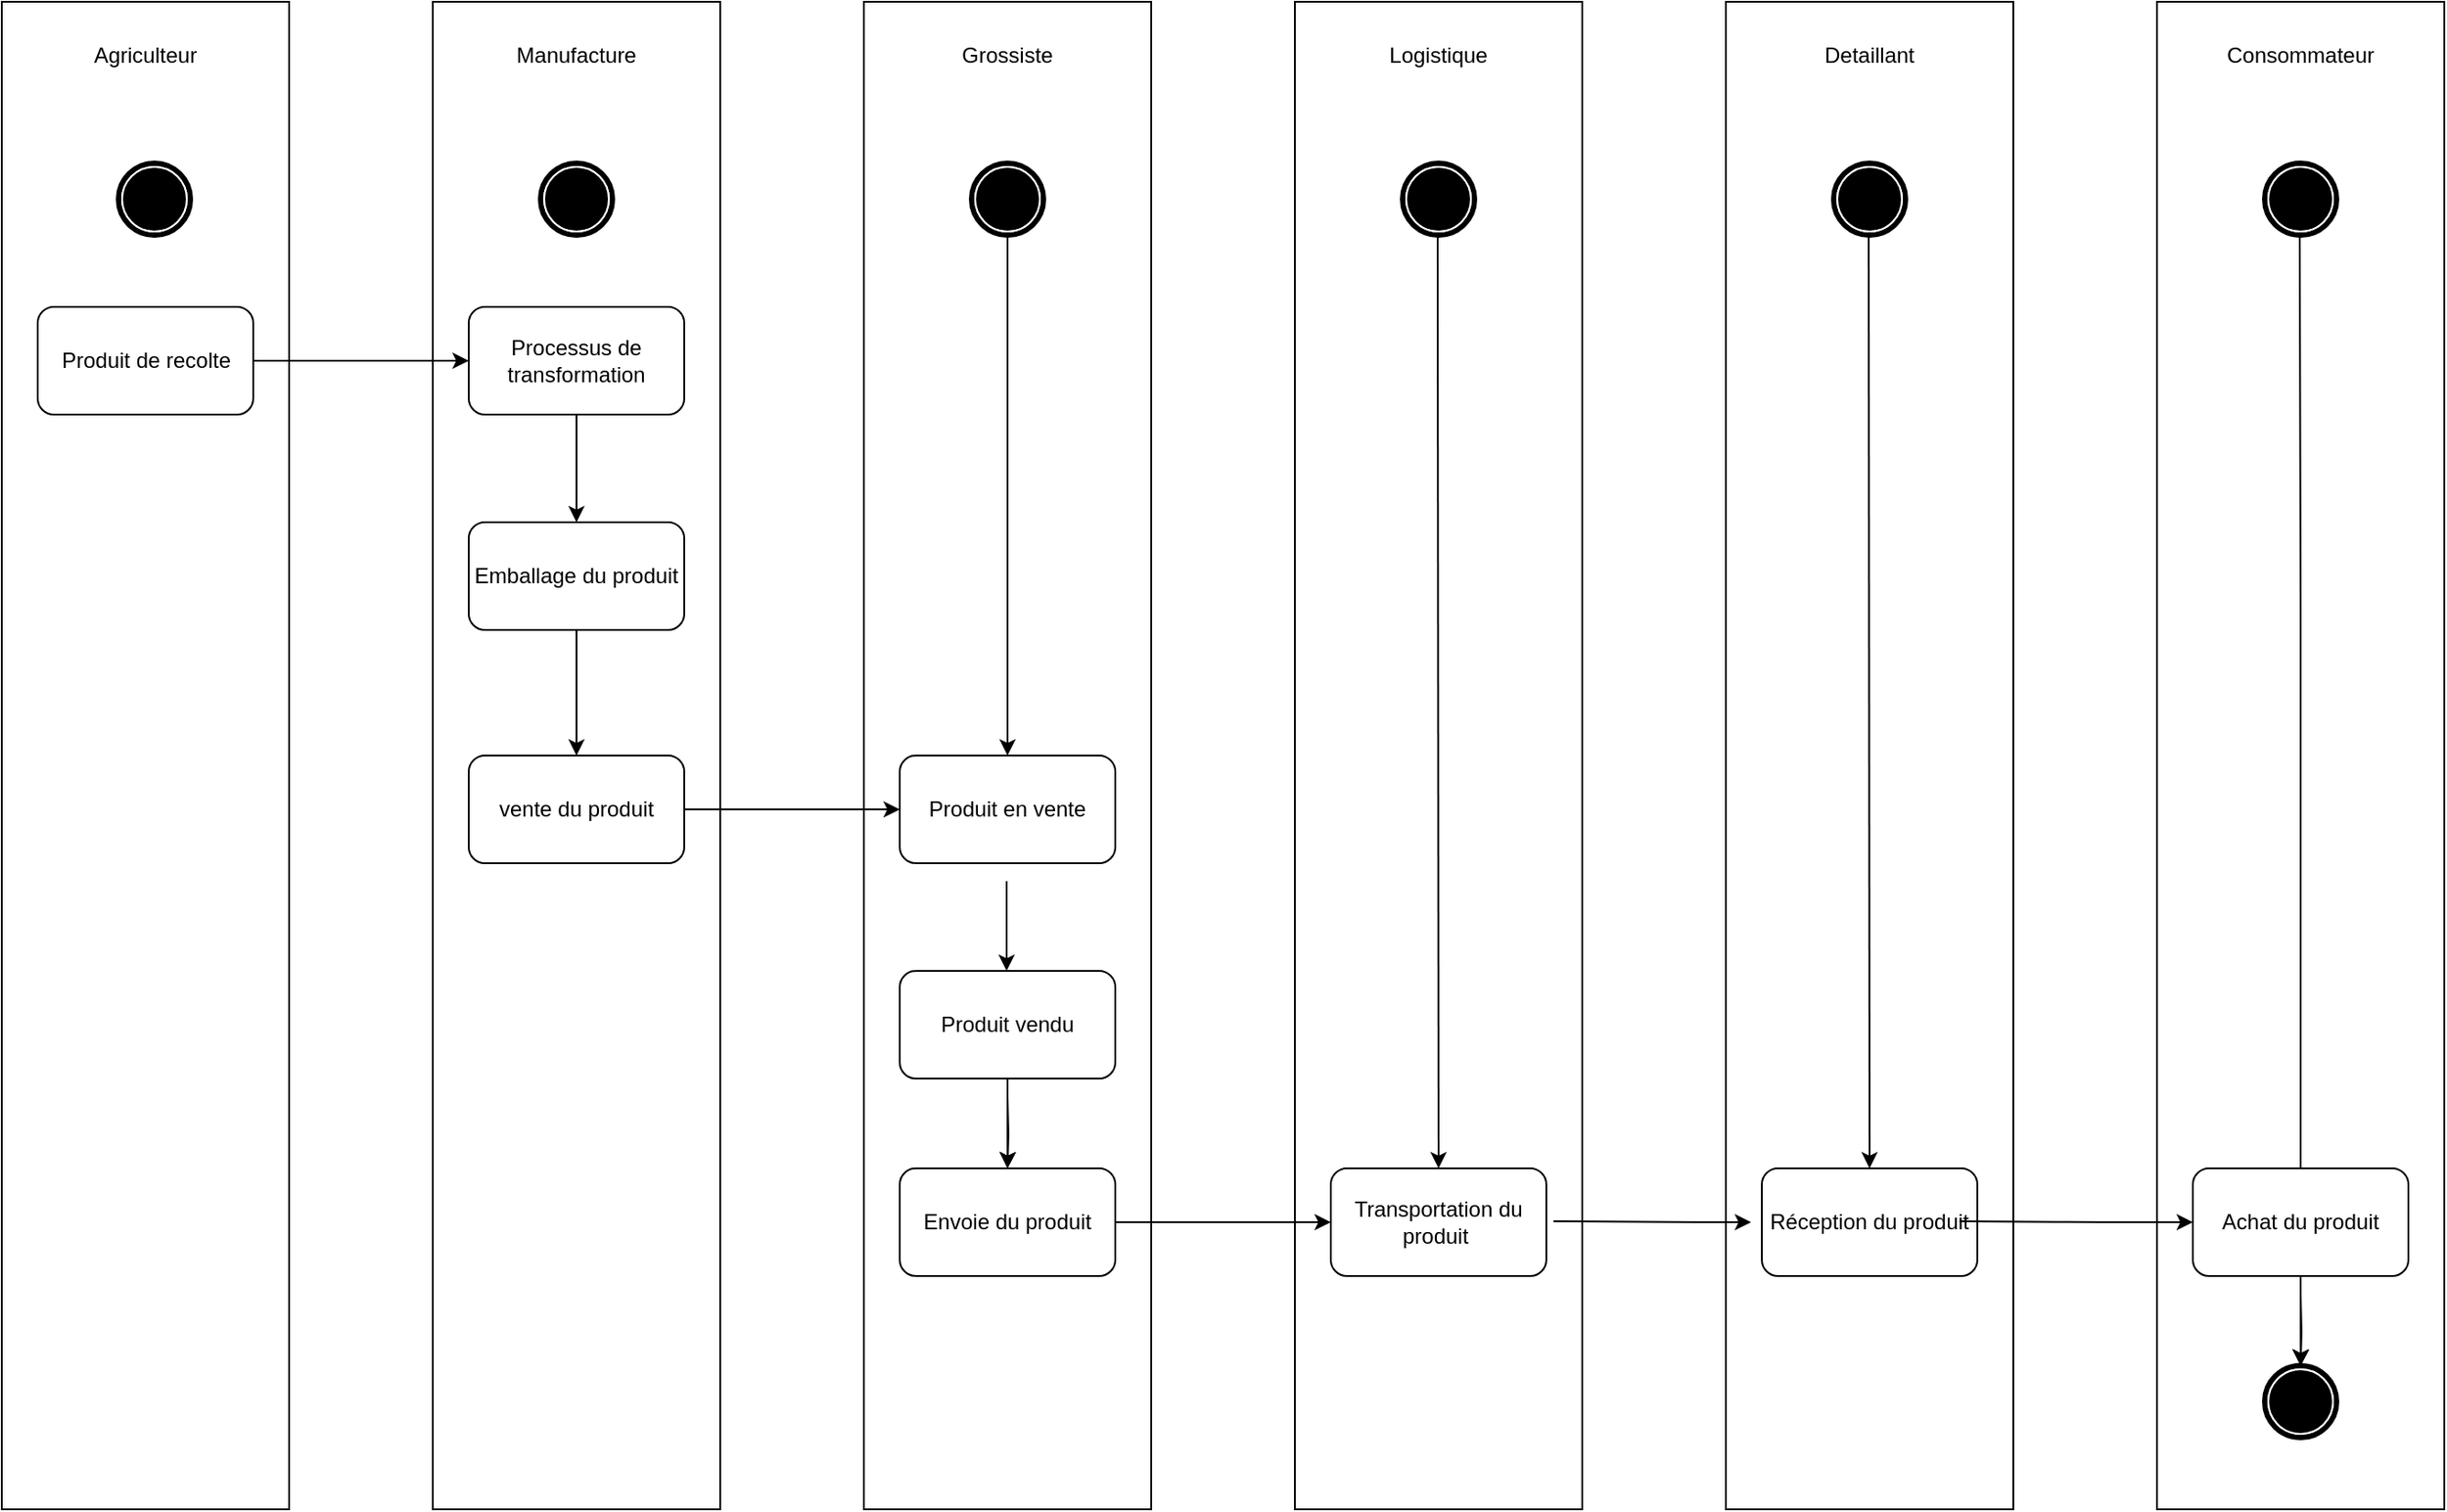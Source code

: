 <mxfile version="12.9.13" type="github">
  <diagram id="-0Z-iGZKRTbD8zX1hJ86" name="Page-1">
    <mxGraphModel dx="2346" dy="689" grid="1" gridSize="10" guides="1" tooltips="1" connect="1" arrows="1" fold="1" page="1" pageScale="1" pageWidth="827" pageHeight="1169" math="0" shadow="0">
      <root>
        <mxCell id="0" />
        <mxCell id="1" parent="0" />
        <mxCell id="g2eO_3g-GpQszgem91Em-1" value="" style="rounded=0;whiteSpace=wrap;html=1;" vertex="1" parent="1">
          <mxGeometry x="-640" y="120" width="160" height="840" as="geometry" />
        </mxCell>
        <mxCell id="g2eO_3g-GpQszgem91Em-2" value="" style="rounded=0;whiteSpace=wrap;html=1;" vertex="1" parent="1">
          <mxGeometry x="-400" y="120" width="160" height="840" as="geometry" />
        </mxCell>
        <mxCell id="g2eO_3g-GpQszgem91Em-3" value="" style="rounded=0;whiteSpace=wrap;html=1;" vertex="1" parent="1">
          <mxGeometry x="-160" y="120" width="160" height="840" as="geometry" />
        </mxCell>
        <mxCell id="g2eO_3g-GpQszgem91Em-4" value="" style="rounded=0;whiteSpace=wrap;html=1;" vertex="1" parent="1">
          <mxGeometry x="80" y="120" width="160" height="840" as="geometry" />
        </mxCell>
        <mxCell id="g2eO_3g-GpQszgem91Em-7" value="" style="shape=mxgraph.bpmn.shape;html=1;verticalLabelPosition=bottom;labelBackgroundColor=#ffffff;verticalAlign=top;align=center;perimeter=ellipsePerimeter;outlineConnect=0;outline=end;symbol=terminate;" vertex="1" parent="1">
          <mxGeometry x="-575" y="210" width="40" height="40" as="geometry" />
        </mxCell>
        <mxCell id="g2eO_3g-GpQszgem91Em-8" value="" style="rounded=1;whiteSpace=wrap;html=1;" vertex="1" parent="1">
          <mxGeometry x="-620" y="290" width="120" height="60" as="geometry" />
        </mxCell>
        <mxCell id="g2eO_3g-GpQszgem91Em-15" value="" style="shape=mxgraph.bpmn.shape;html=1;verticalLabelPosition=bottom;labelBackgroundColor=#ffffff;verticalAlign=top;align=center;perimeter=ellipsePerimeter;outlineConnect=0;outline=end;symbol=terminate;" vertex="1" parent="1">
          <mxGeometry x="-340" y="210" width="40" height="40" as="geometry" />
        </mxCell>
        <mxCell id="g2eO_3g-GpQszgem91Em-16" value="" style="shape=mxgraph.bpmn.shape;html=1;verticalLabelPosition=bottom;labelBackgroundColor=#ffffff;verticalAlign=top;align=center;perimeter=ellipsePerimeter;outlineConnect=0;outline=end;symbol=terminate;" vertex="1" parent="1">
          <mxGeometry x="-100" y="210" width="40" height="40" as="geometry" />
        </mxCell>
        <mxCell id="g2eO_3g-GpQszgem91Em-17" value="" style="shape=mxgraph.bpmn.shape;html=1;verticalLabelPosition=bottom;labelBackgroundColor=#ffffff;verticalAlign=top;align=center;perimeter=ellipsePerimeter;outlineConnect=0;outline=end;symbol=terminate;" vertex="1" parent="1">
          <mxGeometry x="140" y="210" width="40" height="40" as="geometry" />
        </mxCell>
        <mxCell id="g2eO_3g-GpQszgem91Em-18" value="" style="rounded=0;whiteSpace=wrap;html=1;" vertex="1" parent="1">
          <mxGeometry x="320" y="120" width="160" height="840" as="geometry" />
        </mxCell>
        <mxCell id="g2eO_3g-GpQszgem91Em-19" value="" style="shape=mxgraph.bpmn.shape;html=1;verticalLabelPosition=bottom;labelBackgroundColor=#ffffff;verticalAlign=top;align=center;perimeter=ellipsePerimeter;outlineConnect=0;outline=end;symbol=terminate;" vertex="1" parent="1">
          <mxGeometry x="380" y="210" width="40" height="40" as="geometry" />
        </mxCell>
        <mxCell id="g2eO_3g-GpQszgem91Em-20" value="Produit de recolte" style="text;html=1;strokeColor=none;fillColor=none;align=center;verticalAlign=middle;whiteSpace=wrap;rounded=0;" vertex="1" parent="1">
          <mxGeometry x="-612.5" y="310" width="105" height="20" as="geometry" />
        </mxCell>
        <mxCell id="g2eO_3g-GpQszgem91Em-21" value="Processus de transformation" style="rounded=1;whiteSpace=wrap;html=1;" vertex="1" parent="1">
          <mxGeometry x="-380" y="290" width="120" height="60" as="geometry" />
        </mxCell>
        <mxCell id="g2eO_3g-GpQszgem91Em-22" value="Emballage du produit" style="rounded=1;whiteSpace=wrap;html=1;" vertex="1" parent="1">
          <mxGeometry x="-380" y="410" width="120" height="60" as="geometry" />
        </mxCell>
        <mxCell id="g2eO_3g-GpQszgem91Em-23" value="vente du produit" style="rounded=1;whiteSpace=wrap;html=1;" vertex="1" parent="1">
          <mxGeometry x="-380" y="540" width="120" height="60" as="geometry" />
        </mxCell>
        <mxCell id="g2eO_3g-GpQszgem91Em-28" value="Agriculteur" style="text;html=1;strokeColor=none;fillColor=none;align=center;verticalAlign=middle;whiteSpace=wrap;rounded=0;" vertex="1" parent="1">
          <mxGeometry x="-580" y="140" width="40" height="20" as="geometry" />
        </mxCell>
        <mxCell id="g2eO_3g-GpQszgem91Em-33" value="" style="rounded=0;whiteSpace=wrap;html=1;" vertex="1" parent="1">
          <mxGeometry x="560" y="120" width="160" height="840" as="geometry" />
        </mxCell>
        <mxCell id="g2eO_3g-GpQszgem91Em-34" value="" style="shape=mxgraph.bpmn.shape;html=1;verticalLabelPosition=bottom;labelBackgroundColor=#ffffff;verticalAlign=top;align=center;perimeter=ellipsePerimeter;outlineConnect=0;outline=end;symbol=terminate;" vertex="1" parent="1">
          <mxGeometry x="620" y="210" width="40" height="40" as="geometry" />
        </mxCell>
        <mxCell id="g2eO_3g-GpQszgem91Em-35" value="Detaillant" style="text;html=1;strokeColor=none;fillColor=none;align=center;verticalAlign=middle;whiteSpace=wrap;rounded=0;" vertex="1" parent="1">
          <mxGeometry x="380" y="140" width="40" height="20" as="geometry" />
        </mxCell>
        <mxCell id="g2eO_3g-GpQszgem91Em-41" value="" style="endArrow=classic;html=1;entryX=0;entryY=0.5;entryDx=0;entryDy=0;exitX=1;exitY=0.5;exitDx=0;exitDy=0;" edge="1" parent="1" source="g2eO_3g-GpQszgem91Em-8" target="g2eO_3g-GpQszgem91Em-21">
          <mxGeometry width="50" height="50" relative="1" as="geometry">
            <mxPoint x="-500" y="330" as="sourcePoint" />
            <mxPoint x="-450" y="280" as="targetPoint" />
          </mxGeometry>
        </mxCell>
        <mxCell id="g2eO_3g-GpQszgem91Em-42" value="Manufacture" style="text;html=1;strokeColor=none;fillColor=none;align=center;verticalAlign=middle;whiteSpace=wrap;rounded=0;" vertex="1" parent="1">
          <mxGeometry x="-340" y="140" width="40" height="20" as="geometry" />
        </mxCell>
        <mxCell id="g2eO_3g-GpQszgem91Em-43" value="Grossiste" style="text;html=1;strokeColor=none;fillColor=none;align=center;verticalAlign=middle;whiteSpace=wrap;rounded=0;" vertex="1" parent="1">
          <mxGeometry x="-100" y="140" width="40" height="20" as="geometry" />
        </mxCell>
        <mxCell id="g2eO_3g-GpQszgem91Em-46" value="Logistique" style="text;html=1;strokeColor=none;fillColor=none;align=center;verticalAlign=middle;whiteSpace=wrap;rounded=0;" vertex="1" parent="1">
          <mxGeometry x="140" y="140" width="40" height="20" as="geometry" />
        </mxCell>
        <mxCell id="g2eO_3g-GpQszgem91Em-47" value="Consommateur" style="text;html=1;strokeColor=none;fillColor=none;align=center;verticalAlign=middle;whiteSpace=wrap;rounded=0;" vertex="1" parent="1">
          <mxGeometry x="620" y="140" width="40" height="20" as="geometry" />
        </mxCell>
        <mxCell id="g2eO_3g-GpQszgem91Em-48" value="" style="endArrow=classic;html=1;entryX=0.5;entryY=0;entryDx=0;entryDy=0;exitX=0.5;exitY=1;exitDx=0;exitDy=0;" edge="1" parent="1" source="g2eO_3g-GpQszgem91Em-21" target="g2eO_3g-GpQszgem91Em-22">
          <mxGeometry width="50" height="50" relative="1" as="geometry">
            <mxPoint x="-320" y="400" as="sourcePoint" />
            <mxPoint x="-270" y="350" as="targetPoint" />
            <Array as="points" />
          </mxGeometry>
        </mxCell>
        <mxCell id="g2eO_3g-GpQszgem91Em-49" value="" style="endArrow=classic;html=1;" edge="1" parent="1" source="g2eO_3g-GpQszgem91Em-22" target="g2eO_3g-GpQszgem91Em-23">
          <mxGeometry width="50" height="50" relative="1" as="geometry">
            <mxPoint x="-300" y="500" as="sourcePoint" />
            <mxPoint x="-300" y="480" as="targetPoint" />
          </mxGeometry>
        </mxCell>
        <mxCell id="g2eO_3g-GpQszgem91Em-50" value="" style="endArrow=classic;html=1;exitX=0.5;exitY=1;exitDx=0;exitDy=0;entryX=0.5;entryY=0;entryDx=0;entryDy=0;" edge="1" parent="1" source="g2eO_3g-GpQszgem91Em-16" target="g2eO_3g-GpQszgem91Em-51">
          <mxGeometry width="50" height="50" relative="1" as="geometry">
            <mxPoint x="-100" y="430" as="sourcePoint" />
            <mxPoint x="-80" y="530" as="targetPoint" />
          </mxGeometry>
        </mxCell>
        <mxCell id="g2eO_3g-GpQszgem91Em-51" value="Produit en vente" style="rounded=1;whiteSpace=wrap;html=1;" vertex="1" parent="1">
          <mxGeometry x="-140" y="540" width="120" height="60" as="geometry" />
        </mxCell>
        <mxCell id="g2eO_3g-GpQszgem91Em-52" value="" style="endArrow=classic;html=1;exitX=1;exitY=0.5;exitDx=0;exitDy=0;" edge="1" parent="1" source="g2eO_3g-GpQszgem91Em-23">
          <mxGeometry width="50" height="50" relative="1" as="geometry">
            <mxPoint x="-250" y="569.5" as="sourcePoint" />
            <mxPoint x="-140" y="570" as="targetPoint" />
          </mxGeometry>
        </mxCell>
        <mxCell id="g2eO_3g-GpQszgem91Em-71" value="" style="edgeStyle=orthogonalEdgeStyle;rounded=0;orthogonalLoop=1;jettySize=auto;html=1;" edge="1" parent="1" target="g2eO_3g-GpQszgem91Em-68">
          <mxGeometry relative="1" as="geometry">
            <mxPoint x="-80" y="730" as="sourcePoint" />
          </mxGeometry>
        </mxCell>
        <mxCell id="g2eO_3g-GpQszgem91Em-53" value="Produit vendu" style="rounded=1;whiteSpace=wrap;html=1;" vertex="1" parent="1">
          <mxGeometry x="-140" y="660" width="120" height="60" as="geometry" />
        </mxCell>
        <mxCell id="g2eO_3g-GpQszgem91Em-55" value="" style="endArrow=classic;html=1;exitX=0.5;exitY=1;exitDx=0;exitDy=0;entryX=0.5;entryY=0;entryDx=0;entryDy=0;" edge="1" parent="1" target="g2eO_3g-GpQszgem91Em-56">
          <mxGeometry width="50" height="50" relative="1" as="geometry">
            <mxPoint x="159.5" y="250" as="sourcePoint" />
            <mxPoint x="160" y="650" as="targetPoint" />
          </mxGeometry>
        </mxCell>
        <mxCell id="g2eO_3g-GpQszgem91Em-56" value="Transportation du produit&amp;nbsp;" style="rounded=1;whiteSpace=wrap;html=1;" vertex="1" parent="1">
          <mxGeometry x="100" y="770" width="120" height="60" as="geometry" />
        </mxCell>
        <mxCell id="g2eO_3g-GpQszgem91Em-57" value="" style="endArrow=classic;html=1;exitX=1;exitY=0.5;exitDx=0;exitDy=0;entryX=0;entryY=0.5;entryDx=0;entryDy=0;" edge="1" parent="1" source="g2eO_3g-GpQszgem91Em-68" target="g2eO_3g-GpQszgem91Em-56">
          <mxGeometry width="50" height="50" relative="1" as="geometry">
            <mxPoint x="-20" y="689.5" as="sourcePoint" />
            <mxPoint x="100" y="689.5" as="targetPoint" />
          </mxGeometry>
        </mxCell>
        <mxCell id="g2eO_3g-GpQszgem91Em-58" value="Réception du produit" style="rounded=1;whiteSpace=wrap;html=1;" vertex="1" parent="1">
          <mxGeometry x="340" y="770" width="120" height="60" as="geometry" />
        </mxCell>
        <mxCell id="g2eO_3g-GpQszgem91Em-59" value="" style="endArrow=classic;html=1;exitX=1;exitY=0.5;exitDx=0;exitDy=0;" edge="1" parent="1">
          <mxGeometry width="50" height="50" relative="1" as="geometry">
            <mxPoint x="224" y="799.5" as="sourcePoint" />
            <mxPoint x="334" y="800" as="targetPoint" />
            <Array as="points">
              <mxPoint x="294" y="800" />
            </Array>
          </mxGeometry>
        </mxCell>
        <mxCell id="g2eO_3g-GpQszgem91Em-60" value="" style="endArrow=classic;html=1;exitX=0.5;exitY=1;exitDx=0;exitDy=0;" edge="1" parent="1" target="g2eO_3g-GpQszgem91Em-58">
          <mxGeometry width="50" height="50" relative="1" as="geometry">
            <mxPoint x="399.5" y="250" as="sourcePoint" />
            <mxPoint x="400" y="660" as="targetPoint" />
          </mxGeometry>
        </mxCell>
        <mxCell id="g2eO_3g-GpQszgem91Em-61" value="" style="endArrow=classic;html=1;exitX=0.5;exitY=1;exitDx=0;exitDy=0;" edge="1" parent="1" target="g2eO_3g-GpQszgem91Em-64">
          <mxGeometry width="50" height="50" relative="1" as="geometry">
            <mxPoint x="639.5" y="250" as="sourcePoint" />
            <mxPoint x="640" y="660" as="targetPoint" />
            <Array as="points">
              <mxPoint x="640" y="460" />
            </Array>
          </mxGeometry>
        </mxCell>
        <mxCell id="g2eO_3g-GpQszgem91Em-73" value="" style="edgeStyle=orthogonalEdgeStyle;rounded=0;orthogonalLoop=1;jettySize=auto;html=1;" edge="1" parent="1" target="g2eO_3g-GpQszgem91Em-64">
          <mxGeometry relative="1" as="geometry">
            <mxPoint x="640" y="840" as="sourcePoint" />
          </mxGeometry>
        </mxCell>
        <mxCell id="g2eO_3g-GpQszgem91Em-62" value="Achat du produit" style="rounded=1;whiteSpace=wrap;html=1;" vertex="1" parent="1">
          <mxGeometry x="580" y="770" width="120" height="60" as="geometry" />
        </mxCell>
        <mxCell id="g2eO_3g-GpQszgem91Em-63" value="" style="endArrow=classic;html=1;" edge="1" parent="1">
          <mxGeometry width="50" height="50" relative="1" as="geometry">
            <mxPoint x="640" y="830" as="sourcePoint" />
            <mxPoint x="640" y="880" as="targetPoint" />
          </mxGeometry>
        </mxCell>
        <mxCell id="g2eO_3g-GpQszgem91Em-64" value="" style="shape=mxgraph.bpmn.shape;html=1;verticalLabelPosition=bottom;labelBackgroundColor=#ffffff;verticalAlign=top;align=center;perimeter=ellipsePerimeter;outlineConnect=0;outline=end;symbol=terminate;" vertex="1" parent="1">
          <mxGeometry x="620" y="880" width="40" height="40" as="geometry" />
        </mxCell>
        <mxCell id="g2eO_3g-GpQszgem91Em-67" value="" style="endArrow=classic;html=1;exitX=1;exitY=0.5;exitDx=0;exitDy=0;entryX=0;entryY=0.5;entryDx=0;entryDy=0;" edge="1" parent="1" target="g2eO_3g-GpQszgem91Em-62">
          <mxGeometry width="50" height="50" relative="1" as="geometry">
            <mxPoint x="450" y="799.5" as="sourcePoint" />
            <mxPoint x="560" y="800" as="targetPoint" />
            <Array as="points">
              <mxPoint x="520" y="800" />
            </Array>
          </mxGeometry>
        </mxCell>
        <mxCell id="g2eO_3g-GpQszgem91Em-68" value="Envoie du produit" style="rounded=1;whiteSpace=wrap;html=1;" vertex="1" parent="1">
          <mxGeometry x="-140" y="770" width="120" height="60" as="geometry" />
        </mxCell>
        <mxCell id="g2eO_3g-GpQszgem91Em-70" value="" style="endArrow=classic;html=1;" edge="1" parent="1">
          <mxGeometry width="50" height="50" relative="1" as="geometry">
            <mxPoint x="-80" y="720" as="sourcePoint" />
            <mxPoint x="-80" y="770" as="targetPoint" />
          </mxGeometry>
        </mxCell>
        <mxCell id="g2eO_3g-GpQszgem91Em-72" value="" style="endArrow=classic;html=1;" edge="1" parent="1">
          <mxGeometry width="50" height="50" relative="1" as="geometry">
            <mxPoint x="-80.5" y="610" as="sourcePoint" />
            <mxPoint x="-80.5" y="660" as="targetPoint" />
          </mxGeometry>
        </mxCell>
      </root>
    </mxGraphModel>
  </diagram>
</mxfile>
